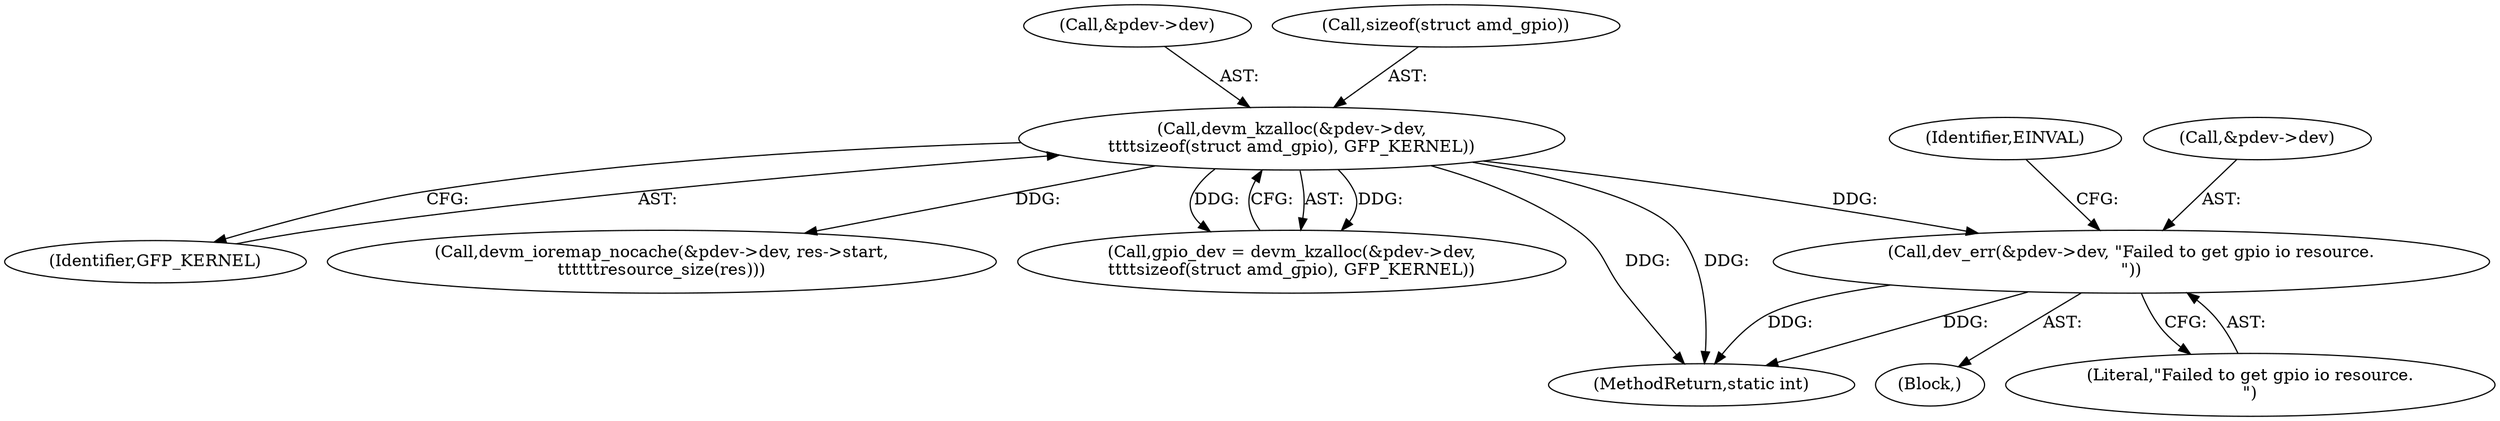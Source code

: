 digraph "0_linux_251e22abde21833b3d29577e4d8c7aaccd650eee@pointer" {
"1000141" [label="(Call,dev_err(&pdev->dev, \"Failed to get gpio io resource.\n\"))"];
"1000112" [label="(Call,devm_kzalloc(&pdev->dev,\n\t\t\t\tsizeof(struct amd_gpio), GFP_KERNEL))"];
"1000110" [label="(Call,gpio_dev = devm_kzalloc(&pdev->dev,\n\t\t\t\tsizeof(struct amd_gpio), GFP_KERNEL))"];
"1000149" [label="(Identifier,EINVAL)"];
"1000119" [label="(Identifier,GFP_KERNEL)"];
"1000112" [label="(Call,devm_kzalloc(&pdev->dev,\n\t\t\t\tsizeof(struct amd_gpio), GFP_KERNEL))"];
"1000154" [label="(Call,devm_ioremap_nocache(&pdev->dev, res->start,\n\t\t\t\t\t\tresource_size(res)))"];
"1000146" [label="(Literal,\"Failed to get gpio io resource.\n\")"];
"1000433" [label="(MethodReturn,static int)"];
"1000140" [label="(Block,)"];
"1000113" [label="(Call,&pdev->dev)"];
"1000142" [label="(Call,&pdev->dev)"];
"1000117" [label="(Call,sizeof(struct amd_gpio))"];
"1000141" [label="(Call,dev_err(&pdev->dev, \"Failed to get gpio io resource.\n\"))"];
"1000141" -> "1000140"  [label="AST: "];
"1000141" -> "1000146"  [label="CFG: "];
"1000142" -> "1000141"  [label="AST: "];
"1000146" -> "1000141"  [label="AST: "];
"1000149" -> "1000141"  [label="CFG: "];
"1000141" -> "1000433"  [label="DDG: "];
"1000141" -> "1000433"  [label="DDG: "];
"1000112" -> "1000141"  [label="DDG: "];
"1000112" -> "1000110"  [label="AST: "];
"1000112" -> "1000119"  [label="CFG: "];
"1000113" -> "1000112"  [label="AST: "];
"1000117" -> "1000112"  [label="AST: "];
"1000119" -> "1000112"  [label="AST: "];
"1000110" -> "1000112"  [label="CFG: "];
"1000112" -> "1000433"  [label="DDG: "];
"1000112" -> "1000433"  [label="DDG: "];
"1000112" -> "1000110"  [label="DDG: "];
"1000112" -> "1000110"  [label="DDG: "];
"1000112" -> "1000154"  [label="DDG: "];
}
